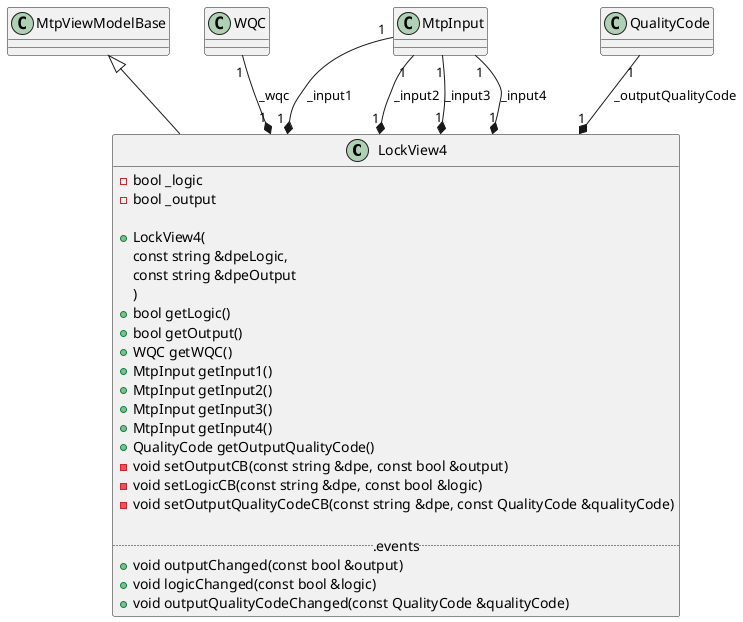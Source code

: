 @startuml LockView4

class LockView4
{
    - bool _logic
    - bool _output

    + LockView4(
        const string &dpeLogic,
        const string &dpeOutput
    )
    + bool getLogic()
    + bool getOutput()
    + WQC getWQC()
    + MtpInput getInput1()
    + MtpInput getInput2()
    + MtpInput getInput3()
    + MtpInput getInput4()
    + QualityCode getOutputQualityCode()
    ' DPE: Out
    - void setOutputCB(const string &dpe, const bool &output)
    ' DPE: Logic
    - void setLogicCB(const string &dpe, const bool &logic)
    ' DPE: OutQC
    - void setOutputQualityCodeCB(const string &dpe, const QualityCode &qualityCode)

    ...events..
    + void outputChanged(const bool &output)
    + void logicChanged(const bool &logic)
    + void outputQualityCodeChanged(const QualityCode &qualityCode)
}

MtpViewModelBase <|-- LockView4
'DPE: WQC
WQC "1" --* "1" LockView4 : _wqc
'DPE: In1En, In1, In1QC, In1Inv, In1Txt
MtpInput "1" --* "1" LockView4 : _input1
'DPE: In2En, In2, In2QC, In2Inv, In2Txt
MtpInput "1" --* "1" LockView4 : _input2
'DPE: In3En, In3, In3QC, In3Inv, In3Txt
MtpInput "1" --* "1" LockView4 : _input3
'DPE: In4En, In4, In4QC, In4Inv, In4Txt
MtpInput "1" --* "1" LockView4 : _input4
'DPE: OutQC
QualityCode "1" --* "1" LockView4 : _outputQualityCode

@enduml